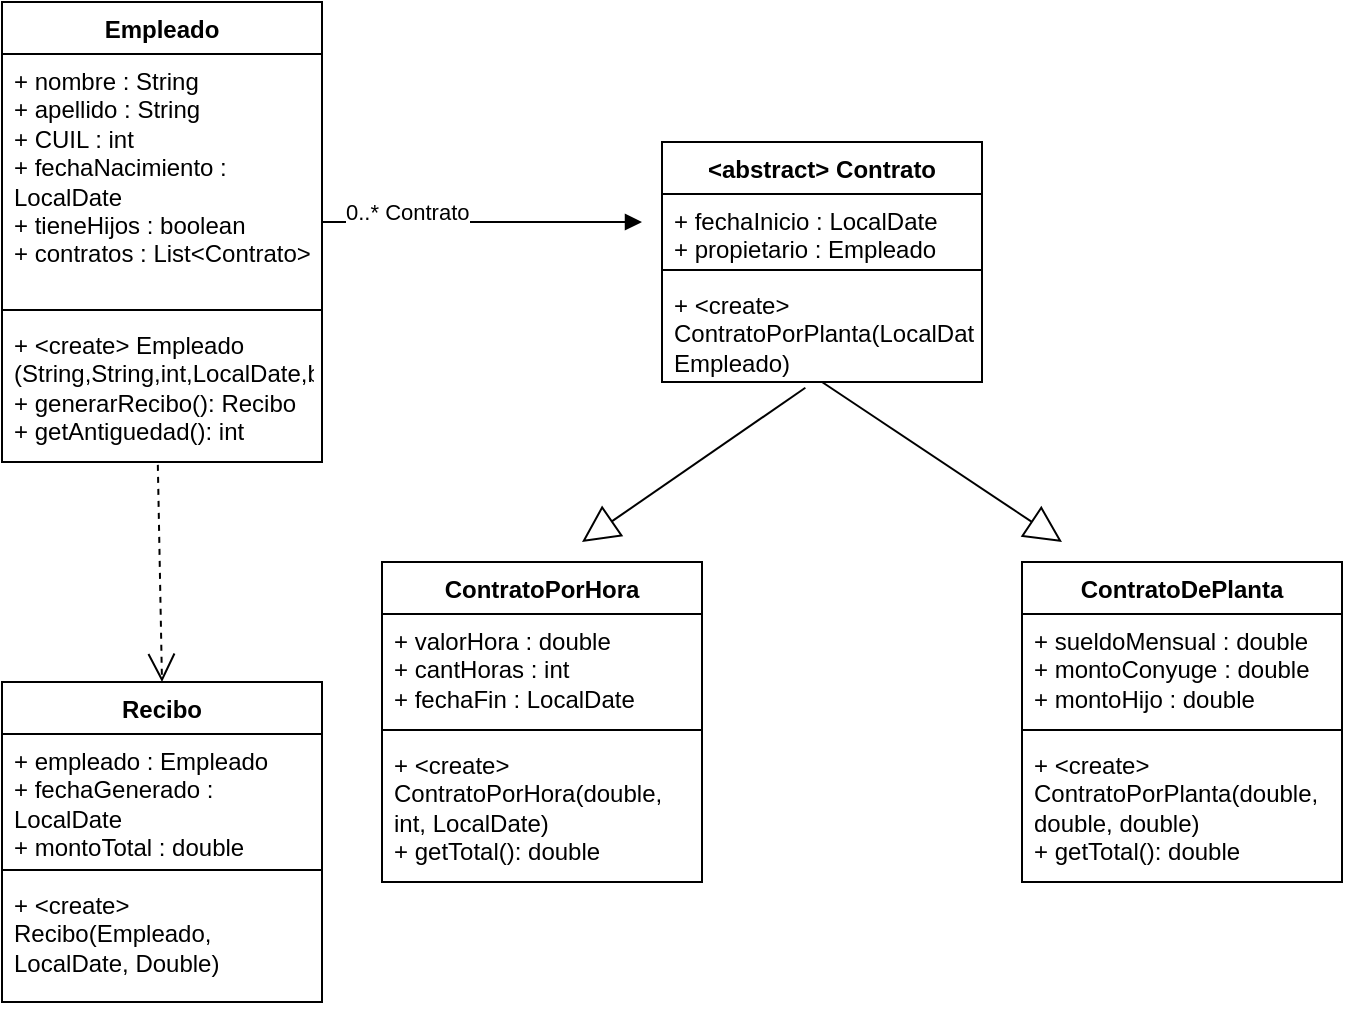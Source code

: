<mxfile version="24.8.3">
  <diagram name="Page-1" id="vXNPqVzdnOpb7wpDZmL_">
    <mxGraphModel dx="1687" dy="909" grid="1" gridSize="10" guides="1" tooltips="1" connect="1" arrows="1" fold="1" page="1" pageScale="1" pageWidth="850" pageHeight="1400" math="0" shadow="0">
      <root>
        <mxCell id="0" />
        <mxCell id="1" parent="0" />
        <mxCell id="pbV-4tCyexszOfSKkTTi-9" value="Empleado" style="swimlane;fontStyle=1;align=center;verticalAlign=top;childLayout=stackLayout;horizontal=1;startSize=26;horizontalStack=0;resizeParent=1;resizeParentMax=0;resizeLast=0;collapsible=1;marginBottom=0;whiteSpace=wrap;html=1;" vertex="1" parent="1">
          <mxGeometry x="130" y="330" width="160" height="230" as="geometry">
            <mxRectangle x="190" y="130" width="110" height="30" as="alternateBounds" />
          </mxGeometry>
        </mxCell>
        <mxCell id="pbV-4tCyexszOfSKkTTi-10" value="&lt;div&gt;+ nombre : String&lt;/div&gt;&lt;div&gt;+ apellido : String&lt;/div&gt;&lt;div&gt;+ CUIL : int&lt;/div&gt;&lt;div&gt;+ fechaNacimiento : LocalDate&lt;/div&gt;&lt;div&gt;+ tieneHijos : boolean&lt;/div&gt;&lt;div&gt;+ contratos : List&amp;lt;Contrato&amp;gt;&lt;br&gt;&lt;/div&gt;" style="text;strokeColor=none;fillColor=none;align=left;verticalAlign=top;spacingLeft=4;spacingRight=4;overflow=hidden;rotatable=0;points=[[0,0.5],[1,0.5]];portConstraint=eastwest;whiteSpace=wrap;html=1;" vertex="1" parent="pbV-4tCyexszOfSKkTTi-9">
          <mxGeometry y="26" width="160" height="124" as="geometry" />
        </mxCell>
        <mxCell id="pbV-4tCyexszOfSKkTTi-11" value="" style="line;strokeWidth=1;fillColor=none;align=left;verticalAlign=middle;spacingTop=-1;spacingLeft=3;spacingRight=3;rotatable=0;labelPosition=right;points=[];portConstraint=eastwest;strokeColor=inherit;" vertex="1" parent="pbV-4tCyexszOfSKkTTi-9">
          <mxGeometry y="150" width="160" height="8" as="geometry" />
        </mxCell>
        <mxCell id="pbV-4tCyexszOfSKkTTi-12" value="&lt;div&gt;+ &amp;lt;create&amp;gt; Empleado (String,String,int,LocalDate,boolean)&lt;br&gt;&lt;/div&gt;&lt;div&gt;+ generarRecibo(): Recibo&lt;/div&gt;&lt;div&gt;+ getAntiguedad(): int&lt;br&gt;&lt;/div&gt;" style="text;strokeColor=none;fillColor=none;align=left;verticalAlign=top;spacingLeft=4;spacingRight=4;overflow=hidden;rotatable=0;points=[[0,0.5],[1,0.5]];portConstraint=eastwest;whiteSpace=wrap;html=1;" vertex="1" parent="pbV-4tCyexszOfSKkTTi-9">
          <mxGeometry y="158" width="160" height="72" as="geometry" />
        </mxCell>
        <mxCell id="pbV-4tCyexszOfSKkTTi-13" value="&amp;lt;abstract&amp;gt; Contrato" style="swimlane;fontStyle=1;align=center;verticalAlign=top;childLayout=stackLayout;horizontal=1;startSize=26;horizontalStack=0;resizeParent=1;resizeParentMax=0;resizeLast=0;collapsible=1;marginBottom=0;whiteSpace=wrap;html=1;" vertex="1" parent="1">
          <mxGeometry x="460" y="400" width="160" height="120" as="geometry">
            <mxRectangle x="190" y="130" width="110" height="30" as="alternateBounds" />
          </mxGeometry>
        </mxCell>
        <mxCell id="pbV-4tCyexszOfSKkTTi-14" value="&lt;div&gt;+ fechaInicio : LocalDate&lt;/div&gt;&lt;div&gt;+ propietario : Empleado&lt;br&gt;&lt;/div&gt;" style="text;strokeColor=none;fillColor=none;align=left;verticalAlign=top;spacingLeft=4;spacingRight=4;overflow=hidden;rotatable=0;points=[[0,0.5],[1,0.5]];portConstraint=eastwest;whiteSpace=wrap;html=1;" vertex="1" parent="pbV-4tCyexszOfSKkTTi-13">
          <mxGeometry y="26" width="160" height="34" as="geometry" />
        </mxCell>
        <mxCell id="pbV-4tCyexszOfSKkTTi-15" value="" style="line;strokeWidth=1;fillColor=none;align=left;verticalAlign=middle;spacingTop=-1;spacingLeft=3;spacingRight=3;rotatable=0;labelPosition=right;points=[];portConstraint=eastwest;strokeColor=inherit;" vertex="1" parent="pbV-4tCyexszOfSKkTTi-13">
          <mxGeometry y="60" width="160" height="8" as="geometry" />
        </mxCell>
        <mxCell id="pbV-4tCyexszOfSKkTTi-48" value="&lt;div&gt;+ &amp;lt;create&amp;gt; ContratoPorPlanta(LocalDate, Empleado)&lt;/div&gt;" style="text;strokeColor=none;fillColor=none;align=left;verticalAlign=top;spacingLeft=4;spacingRight=4;overflow=hidden;rotatable=0;points=[[0,0.5],[1,0.5]];portConstraint=eastwest;whiteSpace=wrap;html=1;" vertex="1" parent="pbV-4tCyexszOfSKkTTi-13">
          <mxGeometry y="68" width="160" height="52" as="geometry" />
        </mxCell>
        <mxCell id="pbV-4tCyexszOfSKkTTi-17" value="ContratoPorHora" style="swimlane;fontStyle=1;align=center;verticalAlign=top;childLayout=stackLayout;horizontal=1;startSize=26;horizontalStack=0;resizeParent=1;resizeParentMax=0;resizeLast=0;collapsible=1;marginBottom=0;whiteSpace=wrap;html=1;" vertex="1" parent="1">
          <mxGeometry x="320" y="610" width="160" height="160" as="geometry">
            <mxRectangle x="190" y="130" width="110" height="30" as="alternateBounds" />
          </mxGeometry>
        </mxCell>
        <mxCell id="pbV-4tCyexszOfSKkTTi-18" value="&lt;div&gt;+ valorHora : double&lt;/div&gt;&lt;div&gt;+ cantHoras : int&lt;/div&gt;&lt;div&gt;+ fechaFin : LocalDate&lt;/div&gt;" style="text;strokeColor=none;fillColor=none;align=left;verticalAlign=top;spacingLeft=4;spacingRight=4;overflow=hidden;rotatable=0;points=[[0,0.5],[1,0.5]];portConstraint=eastwest;whiteSpace=wrap;html=1;" vertex="1" parent="pbV-4tCyexszOfSKkTTi-17">
          <mxGeometry y="26" width="160" height="54" as="geometry" />
        </mxCell>
        <mxCell id="pbV-4tCyexszOfSKkTTi-19" value="" style="line;strokeWidth=1;fillColor=none;align=left;verticalAlign=middle;spacingTop=-1;spacingLeft=3;spacingRight=3;rotatable=0;labelPosition=right;points=[];portConstraint=eastwest;strokeColor=inherit;" vertex="1" parent="pbV-4tCyexszOfSKkTTi-17">
          <mxGeometry y="80" width="160" height="8" as="geometry" />
        </mxCell>
        <mxCell id="pbV-4tCyexszOfSKkTTi-20" value="&lt;div&gt;+ &amp;lt;create&amp;gt; ContratoPorHora(double, int, LocalDate)&lt;/div&gt;&lt;div&gt;+ getTotal(): double&lt;/div&gt;" style="text;strokeColor=none;fillColor=none;align=left;verticalAlign=top;spacingLeft=4;spacingRight=4;overflow=hidden;rotatable=0;points=[[0,0.5],[1,0.5]];portConstraint=eastwest;whiteSpace=wrap;html=1;" vertex="1" parent="pbV-4tCyexszOfSKkTTi-17">
          <mxGeometry y="88" width="160" height="72" as="geometry" />
        </mxCell>
        <mxCell id="pbV-4tCyexszOfSKkTTi-21" value="ContratoDePlanta" style="swimlane;fontStyle=1;align=center;verticalAlign=top;childLayout=stackLayout;horizontal=1;startSize=26;horizontalStack=0;resizeParent=1;resizeParentMax=0;resizeLast=0;collapsible=1;marginBottom=0;whiteSpace=wrap;html=1;" vertex="1" parent="1">
          <mxGeometry x="640" y="610" width="160" height="160" as="geometry">
            <mxRectangle x="190" y="130" width="110" height="30" as="alternateBounds" />
          </mxGeometry>
        </mxCell>
        <mxCell id="pbV-4tCyexszOfSKkTTi-22" value="&lt;div&gt;+ sueldoMensual : double&lt;/div&gt;&lt;div&gt;+ montoConyuge : double&lt;/div&gt;&lt;div&gt;+ montoHijo : double&lt;/div&gt;" style="text;strokeColor=none;fillColor=none;align=left;verticalAlign=top;spacingLeft=4;spacingRight=4;overflow=hidden;rotatable=0;points=[[0,0.5],[1,0.5]];portConstraint=eastwest;whiteSpace=wrap;html=1;" vertex="1" parent="pbV-4tCyexszOfSKkTTi-21">
          <mxGeometry y="26" width="160" height="54" as="geometry" />
        </mxCell>
        <mxCell id="pbV-4tCyexszOfSKkTTi-23" value="" style="line;strokeWidth=1;fillColor=none;align=left;verticalAlign=middle;spacingTop=-1;spacingLeft=3;spacingRight=3;rotatable=0;labelPosition=right;points=[];portConstraint=eastwest;strokeColor=inherit;" vertex="1" parent="pbV-4tCyexszOfSKkTTi-21">
          <mxGeometry y="80" width="160" height="8" as="geometry" />
        </mxCell>
        <mxCell id="pbV-4tCyexszOfSKkTTi-24" value="&lt;div&gt;+ &amp;lt;create&amp;gt; ContratoPorPlanta(double, double, double)&lt;/div&gt;&lt;div&gt;+ getTotal(): double&lt;/div&gt;" style="text;strokeColor=none;fillColor=none;align=left;verticalAlign=top;spacingLeft=4;spacingRight=4;overflow=hidden;rotatable=0;points=[[0,0.5],[1,0.5]];portConstraint=eastwest;whiteSpace=wrap;html=1;" vertex="1" parent="pbV-4tCyexszOfSKkTTi-21">
          <mxGeometry y="88" width="160" height="72" as="geometry" />
        </mxCell>
        <mxCell id="pbV-4tCyexszOfSKkTTi-25" value="Recibo" style="swimlane;fontStyle=1;align=center;verticalAlign=top;childLayout=stackLayout;horizontal=1;startSize=26;horizontalStack=0;resizeParent=1;resizeParentMax=0;resizeLast=0;collapsible=1;marginBottom=0;whiteSpace=wrap;html=1;" vertex="1" parent="1">
          <mxGeometry x="130" y="670" width="160" height="160" as="geometry">
            <mxRectangle x="130" y="670" width="110" height="30" as="alternateBounds" />
          </mxGeometry>
        </mxCell>
        <mxCell id="pbV-4tCyexszOfSKkTTi-26" value="&lt;div&gt;+ empleado : Empleado&lt;/div&gt;&lt;div&gt;+ fechaGenerado : LocalDate&lt;/div&gt;&lt;div&gt;+ montoTotal : double&lt;/div&gt;" style="text;strokeColor=none;fillColor=none;align=left;verticalAlign=top;spacingLeft=4;spacingRight=4;overflow=hidden;rotatable=0;points=[[0,0.5],[1,0.5]];portConstraint=eastwest;whiteSpace=wrap;html=1;" vertex="1" parent="pbV-4tCyexszOfSKkTTi-25">
          <mxGeometry y="26" width="160" height="64" as="geometry" />
        </mxCell>
        <mxCell id="pbV-4tCyexszOfSKkTTi-27" value="" style="line;strokeWidth=1;fillColor=none;align=left;verticalAlign=middle;spacingTop=-1;spacingLeft=3;spacingRight=3;rotatable=0;labelPosition=right;points=[];portConstraint=eastwest;strokeColor=inherit;" vertex="1" parent="pbV-4tCyexszOfSKkTTi-25">
          <mxGeometry y="90" width="160" height="8" as="geometry" />
        </mxCell>
        <mxCell id="pbV-4tCyexszOfSKkTTi-47" value="&lt;div&gt;+ &amp;lt;create&amp;gt; Recibo(Empleado, LocalDate, Double)&lt;br&gt;&lt;/div&gt;" style="text;strokeColor=none;fillColor=none;align=left;verticalAlign=top;spacingLeft=4;spacingRight=4;overflow=hidden;rotatable=0;points=[[0,0.5],[1,0.5]];portConstraint=eastwest;whiteSpace=wrap;html=1;" vertex="1" parent="pbV-4tCyexszOfSKkTTi-25">
          <mxGeometry y="98" width="160" height="62" as="geometry" />
        </mxCell>
        <mxCell id="pbV-4tCyexszOfSKkTTi-39" value="" style="endArrow=block;endSize=16;endFill=0;html=1;rounded=0;exitX=0.5;exitY=1;exitDx=0;exitDy=0;" edge="1" parent="1" source="pbV-4tCyexszOfSKkTTi-13">
          <mxGeometry x="0.002" width="160" relative="1" as="geometry">
            <mxPoint x="210" y="560" as="sourcePoint" />
            <mxPoint x="660" y="600" as="targetPoint" />
            <mxPoint as="offset" />
          </mxGeometry>
        </mxCell>
        <mxCell id="pbV-4tCyexszOfSKkTTi-40" value="" style="endArrow=block;endSize=16;endFill=0;html=1;rounded=0;exitX=0.448;exitY=1.055;exitDx=0;exitDy=0;exitPerimeter=0;" edge="1" parent="1" source="pbV-4tCyexszOfSKkTTi-48">
          <mxGeometry x="0.002" width="160" relative="1" as="geometry">
            <mxPoint x="475" y="479" as="sourcePoint" />
            <mxPoint x="420" y="600" as="targetPoint" />
            <mxPoint as="offset" />
          </mxGeometry>
        </mxCell>
        <mxCell id="pbV-4tCyexszOfSKkTTi-41" value="" style="endArrow=block;endFill=1;html=1;edgeStyle=orthogonalEdgeStyle;align=left;verticalAlign=top;rounded=0;" edge="1" parent="1">
          <mxGeometry x="-1" relative="1" as="geometry">
            <mxPoint x="290" y="440" as="sourcePoint" />
            <mxPoint x="450" y="440" as="targetPoint" />
          </mxGeometry>
        </mxCell>
        <mxCell id="pbV-4tCyexszOfSKkTTi-42" value="0..* Contrato" style="edgeLabel;resizable=0;html=1;align=left;verticalAlign=bottom;" connectable="0" vertex="1" parent="pbV-4tCyexszOfSKkTTi-41">
          <mxGeometry x="-1" relative="1" as="geometry">
            <mxPoint x="10" y="3" as="offset" />
          </mxGeometry>
        </mxCell>
        <mxCell id="pbV-4tCyexszOfSKkTTi-49" value="" style="endArrow=open;endSize=12;dashed=1;html=1;rounded=0;exitX=0.487;exitY=1.02;exitDx=0;exitDy=0;exitPerimeter=0;entryX=0.5;entryY=0;entryDx=0;entryDy=0;" edge="1" parent="1" source="pbV-4tCyexszOfSKkTTi-12" target="pbV-4tCyexszOfSKkTTi-25">
          <mxGeometry width="160" relative="1" as="geometry">
            <mxPoint x="160" y="609.43" as="sourcePoint" />
            <mxPoint x="320" y="609.43" as="targetPoint" />
          </mxGeometry>
        </mxCell>
      </root>
    </mxGraphModel>
  </diagram>
</mxfile>
